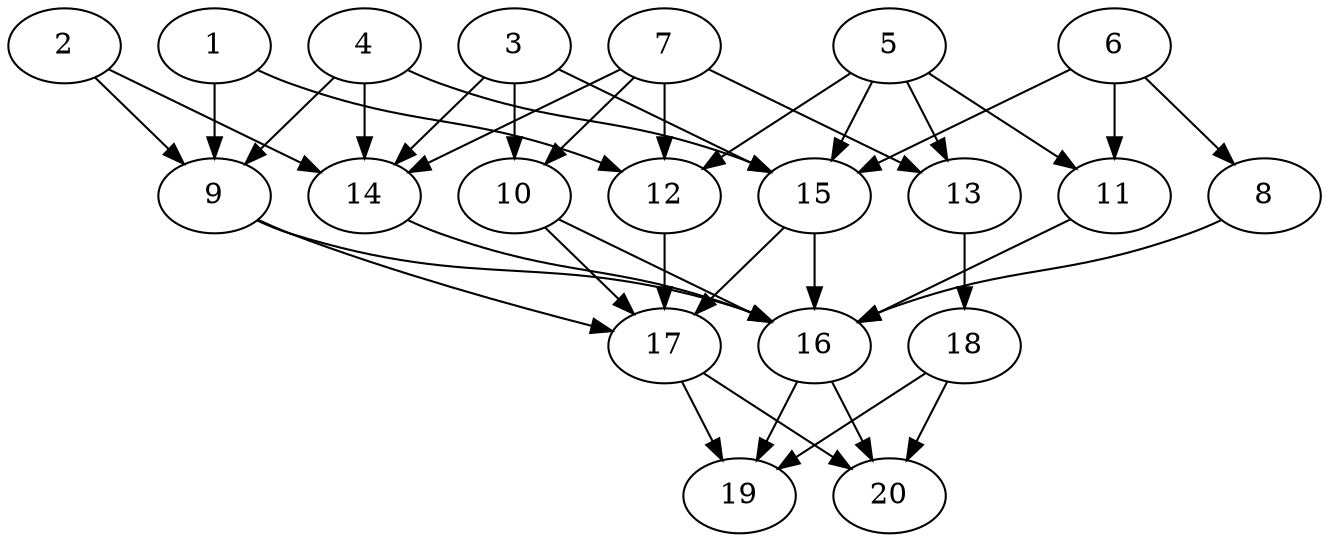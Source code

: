 // DAG automatically generated by daggen at Tue Jul 23 14:33:40 2019
// ./daggen --dot -n 20 --ccr 0.5 --fat 0.6 --regular 0.5 --density 0.8 --mindata 5242880 --maxdata 52428800 
digraph G {
  1 [size="103254016", alpha="0.17", expect_size="51627008"] 
  1 -> 9 [size ="51627008"]
  1 -> 12 [size ="51627008"]
  2 [size="31373312", alpha="0.12", expect_size="15686656"] 
  2 -> 9 [size ="15686656"]
  2 -> 14 [size ="15686656"]
  3 [size="69165056", alpha="0.07", expect_size="34582528"] 
  3 -> 10 [size ="34582528"]
  3 -> 14 [size ="34582528"]
  3 -> 15 [size ="34582528"]
  4 [size="20428800", alpha="0.16", expect_size="10214400"] 
  4 -> 9 [size ="10214400"]
  4 -> 14 [size ="10214400"]
  4 -> 15 [size ="10214400"]
  5 [size="31623168", alpha="0.08", expect_size="15811584"] 
  5 -> 11 [size ="15811584"]
  5 -> 12 [size ="15811584"]
  5 -> 13 [size ="15811584"]
  5 -> 15 [size ="15811584"]
  6 [size="91422720", alpha="0.05", expect_size="45711360"] 
  6 -> 8 [size ="45711360"]
  6 -> 11 [size ="45711360"]
  6 -> 15 [size ="45711360"]
  7 [size="47222784", alpha="0.03", expect_size="23611392"] 
  7 -> 10 [size ="23611392"]
  7 -> 12 [size ="23611392"]
  7 -> 13 [size ="23611392"]
  7 -> 14 [size ="23611392"]
  8 [size="71778304", alpha="0.12", expect_size="35889152"] 
  8 -> 16 [size ="35889152"]
  9 [size="46077952", alpha="0.14", expect_size="23038976"] 
  9 -> 16 [size ="23038976"]
  9 -> 17 [size ="23038976"]
  10 [size="24463360", alpha="0.14", expect_size="12231680"] 
  10 -> 16 [size ="12231680"]
  10 -> 17 [size ="12231680"]
  11 [size="95629312", alpha="0.12", expect_size="47814656"] 
  11 -> 16 [size ="47814656"]
  12 [size="79835136", alpha="0.18", expect_size="39917568"] 
  12 -> 17 [size ="39917568"]
  13 [size="40288256", alpha="0.09", expect_size="20144128"] 
  13 -> 18 [size ="20144128"]
  14 [size="74448896", alpha="0.08", expect_size="37224448"] 
  14 -> 16 [size ="37224448"]
  15 [size="56846336", alpha="0.15", expect_size="28423168"] 
  15 -> 16 [size ="28423168"]
  15 -> 17 [size ="28423168"]
  16 [size="92704768", alpha="0.17", expect_size="46352384"] 
  16 -> 19 [size ="46352384"]
  16 -> 20 [size ="46352384"]
  17 [size="22251520", alpha="0.11", expect_size="11125760"] 
  17 -> 19 [size ="11125760"]
  17 -> 20 [size ="11125760"]
  18 [size="34451456", alpha="0.13", expect_size="17225728"] 
  18 -> 19 [size ="17225728"]
  18 -> 20 [size ="17225728"]
  19 [size="88895488", alpha="0.07", expect_size="44447744"] 
  20 [size="58324992", alpha="0.20", expect_size="29162496"] 
}
